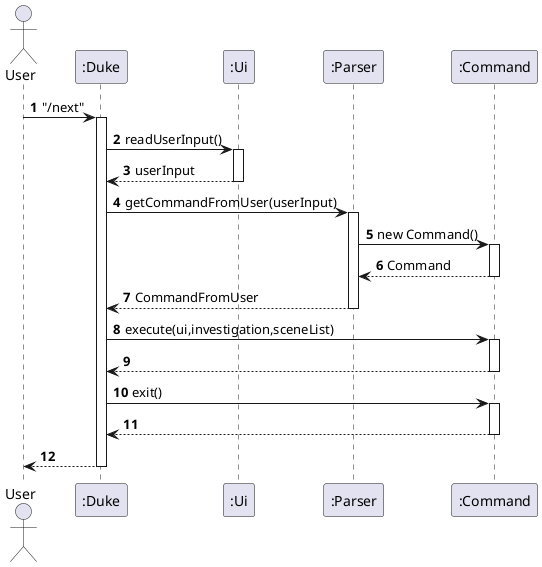 @startuml
'https://plantuml.com/sequence-diagram

autonumber
actor User

User -> ":Duke": "/next"
activate ":Duke"
":Duke" -> ":Ui": readUserInput()
activate ":Ui"
":Duke" <-- ":Ui": userInput
deactivate ":Ui"
":Duke" -> ":Parser": getCommandFromUser(userInput)
activate ":Parser"
":Parser" -> ":Command": new Command()
activate ":Command"
":Parser" <-- ":Command": Command
deactivate ":Command"
":Duke" <-- ":Parser": CommandFromUser
deactivate ":Parser"
":Duke" -> ":Command": execute(ui,investigation,sceneList)
activate ":Command"
":Duke" <-- ":Command"
deactivate ":Command"
":Duke" -> ":Command": exit()
activate ":Command"
":Duke" <-- ":Command"
deactivate ":Command"
User <-- ":Duke"
deactivate ":Duke"

@enduml